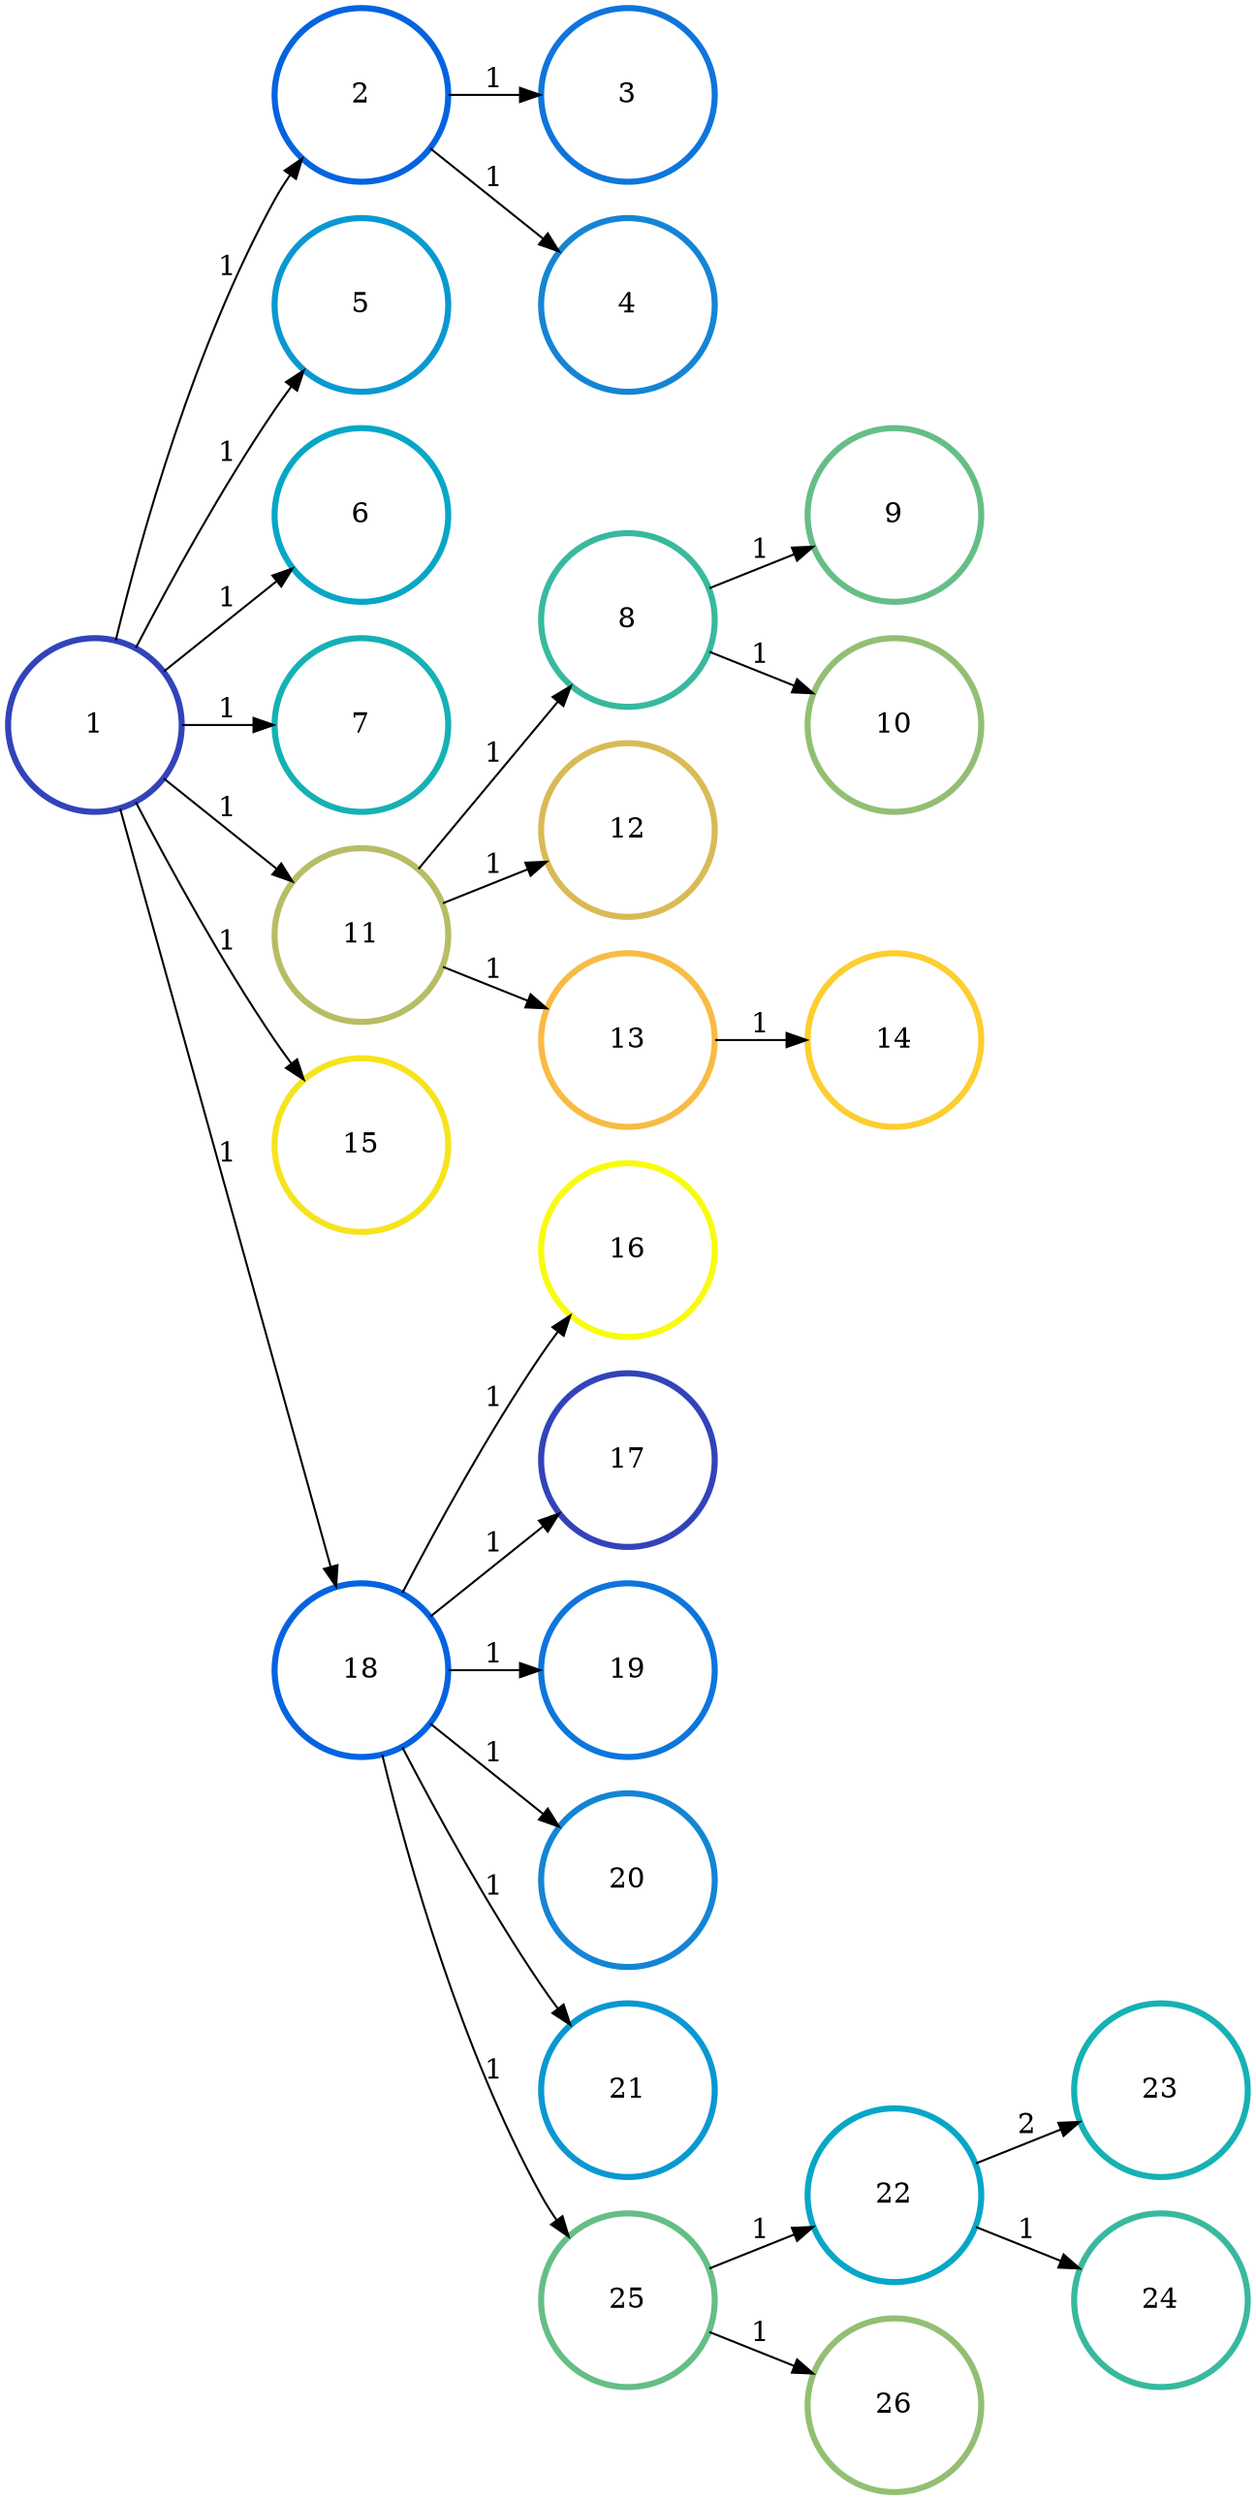 digraph N {
	overlap="false"
	rankdir="LR"
	0 [label="1",width=1.2,height=1.2,style="",penwidth=3,color="#3243BA"]
	1 [label="2",width=1.2,height=1.2,style="",penwidth=3,color="#0363E1"]
	2 [label="3",width=1.2,height=1.2,style="",penwidth=3,color="#0D75DC"]
	3 [label="4",width=1.2,height=1.2,style="",penwidth=3,color="#1485D4"]
	4 [label="5",width=1.2,height=1.2,style="",penwidth=3,color="#0998D1"]
	5 [label="6",width=1.2,height=1.2,style="",penwidth=3,color="#06A7C6"]
	6 [label="7",width=1.2,height=1.2,style="",penwidth=3,color="#15B1B4"]
	7 [label="8",width=1.2,height=1.2,style="",penwidth=3,color="#38B99E"]
	8 [label="9",width=1.2,height=1.2,style="",penwidth=3,color="#65BE86"]
	9 [label="10",width=1.2,height=1.2,style="",penwidth=3,color="#92BF73"]
	10 [label="11",width=1.2,height=1.2,style="",penwidth=3,color="#B7BD64"]
	11 [label="12",width=1.2,height=1.2,style="",penwidth=3,color="#D9BA56"]
	12 [label="13",width=1.2,height=1.2,style="",penwidth=3,color="#F8BB44"]
	13 [label="14",width=1.2,height=1.2,style="",penwidth=3,color="#FCCE2E"]
	14 [label="15",width=1.2,height=1.2,style="",penwidth=3,color="#F5E41D"]
	15 [label="16",width=1.2,height=1.2,style="",penwidth=3,color="#F9FB0E"]
	16 [label="17",width=1.2,height=1.2,style="",penwidth=3,color="#3243BA"]
	17 [label="18",width=1.2,height=1.2,style="",penwidth=3,color="#0363E1"]
	18 [label="19",width=1.2,height=1.2,style="",penwidth=3,color="#0D75DC"]
	19 [label="20",width=1.2,height=1.2,style="",penwidth=3,color="#1485D4"]
	20 [label="21",width=1.2,height=1.2,style="",penwidth=3,color="#0998D1"]
	21 [label="22",width=1.2,height=1.2,style="",penwidth=3,color="#06A7C6"]
	22 [label="23",width=1.2,height=1.2,style="",penwidth=3,color="#15B1B4"]
	23 [label="24",width=1.2,height=1.2,style="",penwidth=3,color="#38B99E"]
	24 [label="25",width=1.2,height=1.2,style="",penwidth=3,color="#65BE86"]
	25 [label="26",width=1.2,height=1.2,style="",penwidth=3,color="#92BF73"]
	0 -> 1 [penwidth=1,color=black,label="1"]
	0 -> 4 [penwidth=1,color=black,label="1"]
	0 -> 5 [penwidth=1,color=black,label="1"]
	0 -> 6 [penwidth=1,color=black,label="1"]
	0 -> 10 [penwidth=1,color=black,label="1"]
	0 -> 14 [penwidth=1,color=black,label="1"]
	0 -> 17 [penwidth=1,color=black,label="1"]
	1 -> 2 [penwidth=1,color=black,label="1"]
	1 -> 3 [penwidth=1,color=black,label="1"]
	7 -> 8 [penwidth=1,color=black,label="1"]
	7 -> 9 [penwidth=1,color=black,label="1"]
	10 -> 7 [penwidth=1,color=black,label="1"]
	10 -> 11 [penwidth=1,color=black,label="1"]
	10 -> 12 [penwidth=1,color=black,label="1"]
	12 -> 13 [penwidth=1,color=black,label="1"]
	17 -> 15 [penwidth=1,color=black,label="1"]
	17 -> 16 [penwidth=1,color=black,label="1"]
	17 -> 18 [penwidth=1,color=black,label="1"]
	17 -> 19 [penwidth=1,color=black,label="1"]
	17 -> 20 [penwidth=1,color=black,label="1"]
	17 -> 24 [penwidth=1,color=black,label="1"]
	21 -> 22 [penwidth=1,color=black,label="2"]
	21 -> 23 [penwidth=1,color=black,label="1"]
	24 -> 21 [penwidth=1,color=black,label="1"]
	24 -> 25 [penwidth=1,color=black,label="1"]
}
